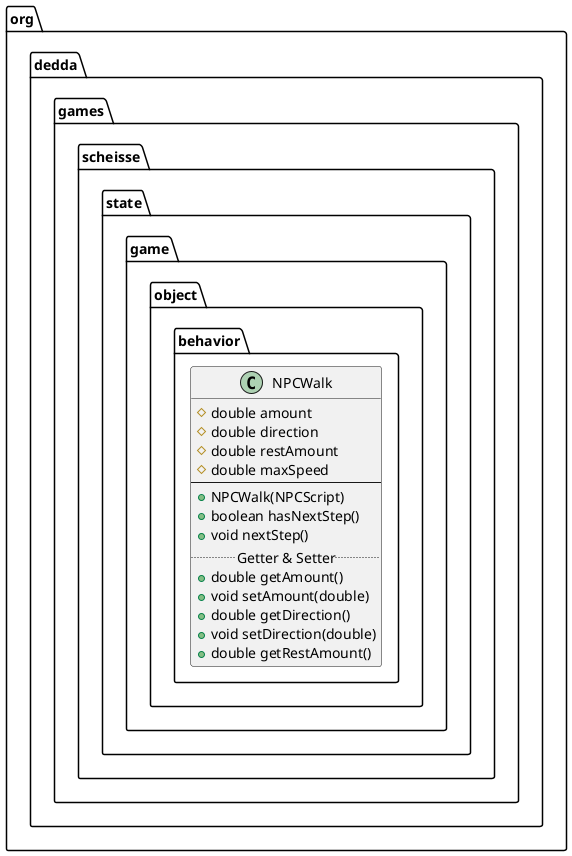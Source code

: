 @startuml
class org.dedda.games.scheisse.state.game.object.behavior.NPCWalk{
    # double amount
    # double direction
    # double restAmount
    # double maxSpeed
    --
    + NPCWalk(NPCScript)
    + boolean hasNextStep()
    + void nextStep()
    .. Getter & Setter ..
    + double getAmount()
    + void setAmount(double)
    + double getDirection()
    + void setDirection(double)
    + double getRestAmount()
}
@enduml